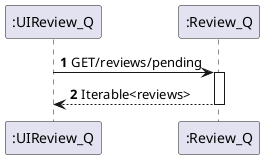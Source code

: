 @startuml
'https://plantuml.com/sequence-diagram

autonumber

autoactivate on
autonumber

participant ":UIReview_Q" as rev
participant ":Review_Q" as rev1

rev -> rev1: GET/reviews/pending
rev1 --> rev: Iterable<reviews>
@enduml